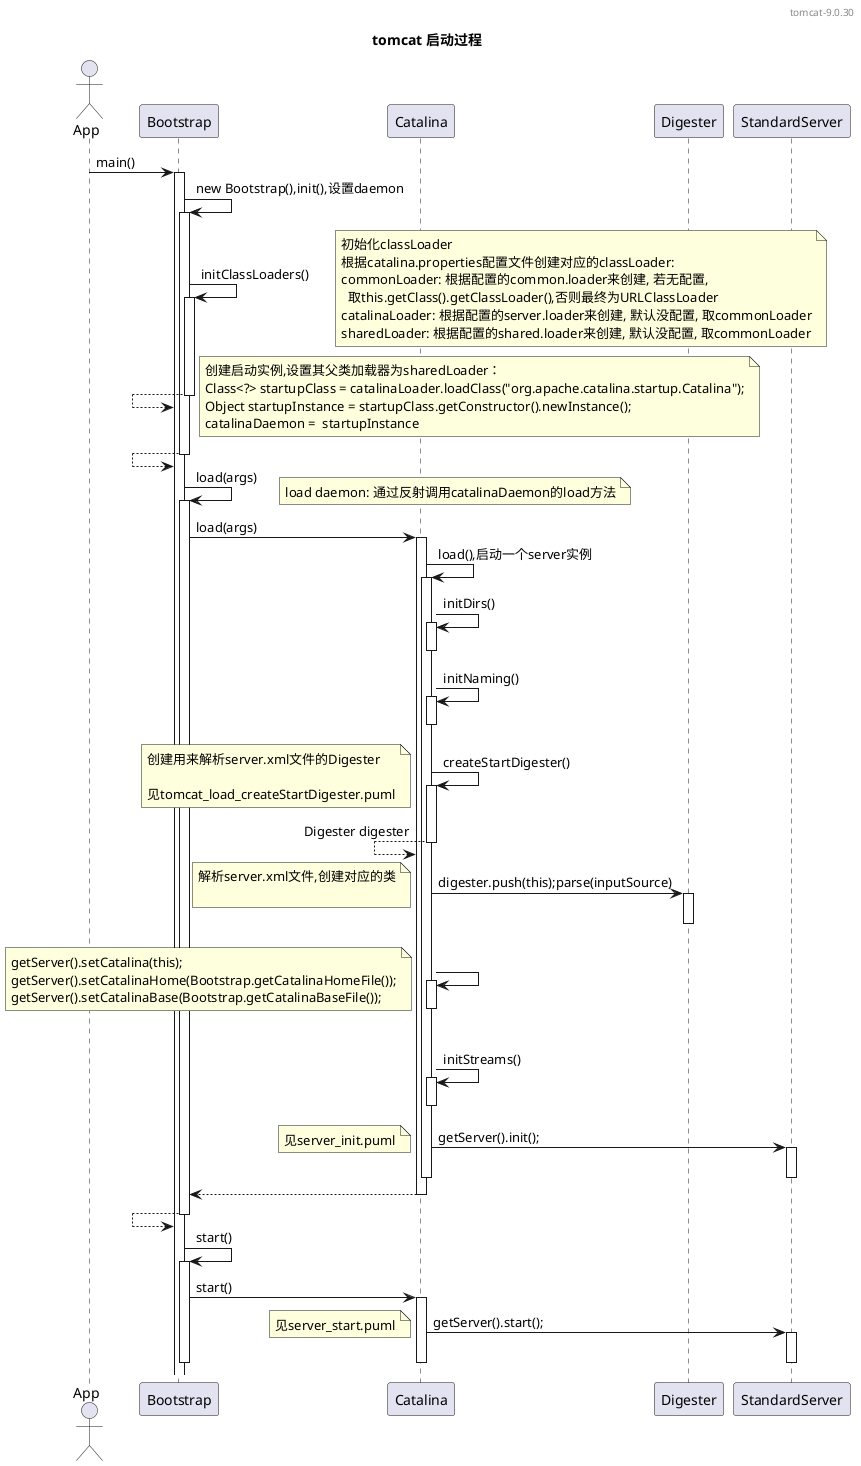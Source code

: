 @startuml

header tomcat-9.0.30

title tomcat 启动过程

actor App
App -> Bootstrap++: main()
  Bootstrap -> Bootstrap++: new Bootstrap(),init(),设置daemon
    Bootstrap -> Bootstrap++: initClassLoaders()
    note right
    初始化classLoader
    根据catalina.properties配置文件创建对应的classLoader:
    commonLoader: 根据配置的common.loader来创建, 若无配置,
      取this.getClass().getClassLoader(),否则最终为URLClassLoader
    catalinaLoader: 根据配置的server.loader来创建, 默认没配置, 取commonLoader
    sharedLoader: 根据配置的shared.loader来创建, 默认没配置, 取commonLoader
    end note
    Bootstrap <-- Bootstrap--

  note right
  创建启动实例,设置其父类加载器为sharedLoader：
  Class<?> startupClass = catalinaLoader.loadClass("org.apache.catalina.startup.Catalina");
  Object startupInstance = startupClass.getConstructor().newInstance();
  catalinaDaemon =  startupInstance
  end note
  Bootstrap <-- Bootstrap--

    Bootstrap -> Bootstrap++: load(args)
        note right
        load daemon: 通过反射调用catalinaDaemon的load方法
        end note

        Bootstrap -> Catalina++: load(args)
            Catalina -> Catalina++: load(),启动一个server实例
                Catalina -> Catalina++: initDirs()
                deactivate Catalina

                Catalina -> Catalina++: initNaming()
                deactivate Catalina

                Catalina -> Catalina++:  createStartDigester()
                    note left
                    创建用来解析server.xml文件的Digester

                    见tomcat_load_createStartDigester.puml
                    end note
                Catalina <-- Catalina--:  Digester digester

                Catalina -> Digester++: digester.push(this);parse(inputSource)
                    note left
                    解析server.xml文件,创建对应的类

                    end note
                deactivate Digester

                Catalina -> Catalina++
                    note left
                    getServer().setCatalina(this);
                    getServer().setCatalinaHome(Bootstrap.getCatalinaHomeFile());
                    getServer().setCatalinaBase(Bootstrap.getCatalinaBaseFile());
                    end note
                deactivate Catalina

                Catalina -> Catalina++: initStreams()
                deactivate Catalina

                Catalina -> StandardServer++: getServer().init();
                    note left
                    见server_init.puml
                    end note
                deactivate StandardServer
            deactivate Catalina
        Bootstrap <-- Catalina--
    Bootstrap <-- Bootstrap--

    Bootstrap -> Bootstrap++: start()
        Bootstrap -> Catalina++: start()
            Catalina -> StandardServer++: getServer().start();
                note left
                见server_start.puml
                end note
            deactivate StandardServer
        deactivate Catalina
    deactivate Bootstrap
@enduml